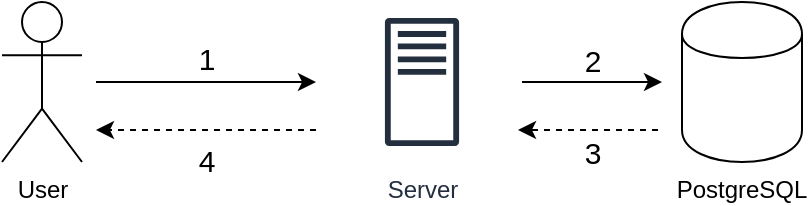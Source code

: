 <mxfile version="12.1.2" type="device" pages="1"><diagram id="6ICPHhwf-MfFrKcgRQ9t" name="Page-1"><mxGraphModel dx="450" dy="812" grid="1" gridSize="10" guides="1" tooltips="1" connect="1" arrows="1" fold="1" page="1" pageScale="1" pageWidth="850" pageHeight="1100" math="0" shadow="0"><root><mxCell id="0"/><mxCell id="1" parent="0"/><mxCell id="nxf1FFlRcVaSnVUdxe0r-2" value="User" style="shape=umlActor;verticalLabelPosition=bottom;labelBackgroundColor=#ffffff;verticalAlign=top;html=1;outlineConnect=0;" parent="1" vertex="1"><mxGeometry x="200" y="470" width="40" height="80" as="geometry"/></mxCell><mxCell id="nxf1FFlRcVaSnVUdxe0r-8" value="Server" style="outlineConnect=0;fontColor=#232F3E;gradientColor=none;strokeColor=#232F3E;fillColor=#ffffff;dashed=0;verticalLabelPosition=bottom;verticalAlign=top;align=center;html=1;fontSize=12;fontStyle=0;aspect=fixed;shape=mxgraph.aws4.resourceIcon;resIcon=mxgraph.aws4.traditional_server;" parent="1" vertex="1"><mxGeometry x="370" y="470" width="80" height="80" as="geometry"/></mxCell><mxCell id="nxf1FFlRcVaSnVUdxe0r-9" value="&lt;font style=&quot;font-size: 15px&quot;&gt;1&lt;/font&gt;" style="endArrow=classic;html=1;labelPosition=center;verticalLabelPosition=top;align=center;verticalAlign=bottom;" parent="1" edge="1"><mxGeometry width="50" height="50" relative="1" as="geometry"><mxPoint x="247" y="510" as="sourcePoint"/><mxPoint x="357" y="510" as="targetPoint"/></mxGeometry></mxCell><mxCell id="nxf1FFlRcVaSnVUdxe0r-10" value="&lt;font style=&quot;font-size: 15px&quot;&gt;4&lt;/font&gt;" style="endArrow=classic;html=1;endFill=1;labelPosition=center;verticalLabelPosition=bottom;align=center;verticalAlign=top;dashed=1;" parent="1" edge="1"><mxGeometry width="50" height="50" relative="1" as="geometry"><mxPoint x="357" y="534" as="sourcePoint"/><mxPoint x="247" y="534" as="targetPoint"/><Array as="points"/></mxGeometry></mxCell><mxCell id="nxf1FFlRcVaSnVUdxe0r-13" value="PostgreSQL" style="shape=cylinder;whiteSpace=wrap;html=1;boundedLbl=1;backgroundOutline=1;verticalAlign=top;labelPosition=center;verticalLabelPosition=bottom;align=center;" parent="1" vertex="1"><mxGeometry x="540" y="470" width="60" height="80" as="geometry"/></mxCell><mxCell id="nxf1FFlRcVaSnVUdxe0r-15" value="" style="endArrow=classic;html=1;entryX=0;entryY=0.5;entryDx=0;entryDy=0;" parent="1" edge="1"><mxGeometry width="50" height="50" relative="1" as="geometry"><mxPoint x="460" y="510" as="sourcePoint"/><mxPoint x="530" y="510" as="targetPoint"/></mxGeometry></mxCell><mxCell id="nxf1FFlRcVaSnVUdxe0r-27" value="&lt;font style=&quot;font-size: 15px&quot;&gt;2&lt;br&gt;&lt;/font&gt;" style="text;html=1;resizable=0;points=[];align=center;verticalAlign=bottom;labelBackgroundColor=#ffffff;labelPosition=center;verticalLabelPosition=top;" parent="nxf1FFlRcVaSnVUdxe0r-15" vertex="1" connectable="0"><mxGeometry x="-0.114" y="1" relative="1" as="geometry"><mxPoint x="4" y="1" as="offset"/></mxGeometry></mxCell><mxCell id="nxf1FFlRcVaSnVUdxe0r-16" value="" style="endArrow=classic;html=1;endFill=1;dashed=1;" parent="1" edge="1"><mxGeometry width="50" height="50" relative="1" as="geometry"><mxPoint x="528" y="534" as="sourcePoint"/><mxPoint x="458" y="534" as="targetPoint"/></mxGeometry></mxCell><mxCell id="nxf1FFlRcVaSnVUdxe0r-31" value="3" style="text;html=1;resizable=0;points=[];align=center;verticalAlign=top;labelBackgroundColor=#ffffff;labelPosition=center;verticalLabelPosition=bottom;fontSize=15;" parent="nxf1FFlRcVaSnVUdxe0r-16" vertex="1" connectable="0"><mxGeometry x="-0.194" y="-1" relative="1" as="geometry"><mxPoint x="-5" y="-3" as="offset"/></mxGeometry></mxCell></root></mxGraphModel></diagram></mxfile>